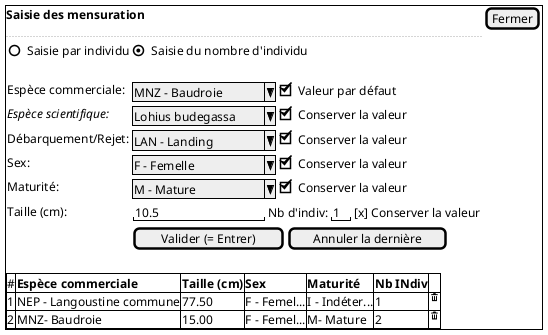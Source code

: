 @startsalt
{+
  <b>Saisie des mensuration | [Fermer]
  ..

  {() Saisie par individu | (X) Saisie du nombre d'individu }
  {
      .
      Espèce commerciale:       | { ^MNZ - Baudroie  ^ | [X] Valeur par défaut }
      <i>Espèce scientifique:      | { ^Lohius budegassa^ | [X] Conserver la valeur }
      Débarquement/Rejet:       | { ^LAN - Landing   ^ | [X] Conserver la valeur }
      Sex:                      | { ^F - Femelle     ^ | [X] Conserver la valeur }
      Maturité:                 | { ^M - Mature      ^ | [X] Conserver la valeur }
      Taille (cm):              | { "          10.5  " | Nb d'indiv:        | " 1" | [x] Conserver la valeur }

      . |  {[Valider (= Entrer)] | [Annuler la dernière]}
      .

    }

    {#
      # | <b>Espèce commerciale        | <b>Taille (cm)   |  <b>Sex          | <b>Maturité  | <b>Nb INdiv | .
      1 | NEP - Langoustine commune    | 77.50            | F - Femel...    | I - Indéter...| 1 | <&trash>
      2 | MNZ- Baudroie                | 15.00            | F - Femel...    | M- Mature     | 2 | <&trash>
    }


}
@endsalt
